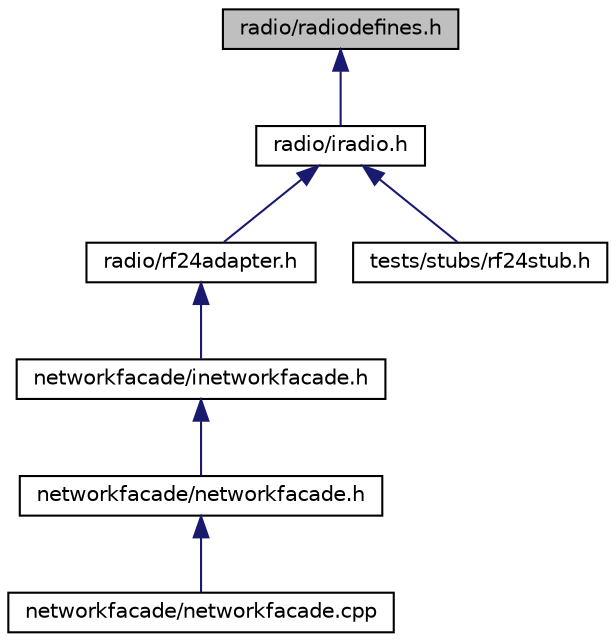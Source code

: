 digraph "radio/radiodefines.h"
{
  edge [fontname="Helvetica",fontsize="10",labelfontname="Helvetica",labelfontsize="10"];
  node [fontname="Helvetica",fontsize="10",shape=record];
  Node1 [label="radio/radiodefines.h",height=0.2,width=0.4,color="black", fillcolor="grey75", style="filled", fontcolor="black"];
  Node1 -> Node2 [dir="back",color="midnightblue",fontsize="10",style="solid",fontname="Helvetica"];
  Node2 [label="radio/iradio.h",height=0.2,width=0.4,color="black", fillcolor="white", style="filled",URL="$iradio_8h.html",tooltip="Interface for radio communication. "];
  Node2 -> Node3 [dir="back",color="midnightblue",fontsize="10",style="solid",fontname="Helvetica"];
  Node3 [label="radio/rf24adapter.h",height=0.2,width=0.4,color="black", fillcolor="white", style="filled",URL="$rf24adapter_8h_source.html"];
  Node3 -> Node4 [dir="back",color="midnightblue",fontsize="10",style="solid",fontname="Helvetica"];
  Node4 [label="networkfacade/inetworkfacade.h",height=0.2,width=0.4,color="black", fillcolor="white", style="filled",URL="$inetworkfacade_8h.html",tooltip="Interface for NetworkFacade. "];
  Node4 -> Node5 [dir="back",color="midnightblue",fontsize="10",style="solid",fontname="Helvetica"];
  Node5 [label="networkfacade/networkfacade.h",height=0.2,width=0.4,color="black", fillcolor="white", style="filled",URL="$networkfacade_8h.html",tooltip="Implementation of NetworkFacade. "];
  Node5 -> Node6 [dir="back",color="midnightblue",fontsize="10",style="solid",fontname="Helvetica"];
  Node6 [label="networkfacade/networkfacade.cpp",height=0.2,width=0.4,color="black", fillcolor="white", style="filled",URL="$networkfacade_8cpp.html",tooltip="Implementation of NetworkFacade. "];
  Node2 -> Node7 [dir="back",color="midnightblue",fontsize="10",style="solid",fontname="Helvetica"];
  Node7 [label="tests/stubs/rf24stub.h",height=0.2,width=0.4,color="black", fillcolor="white", style="filled",URL="$rf24stub_8h_source.html"];
}

